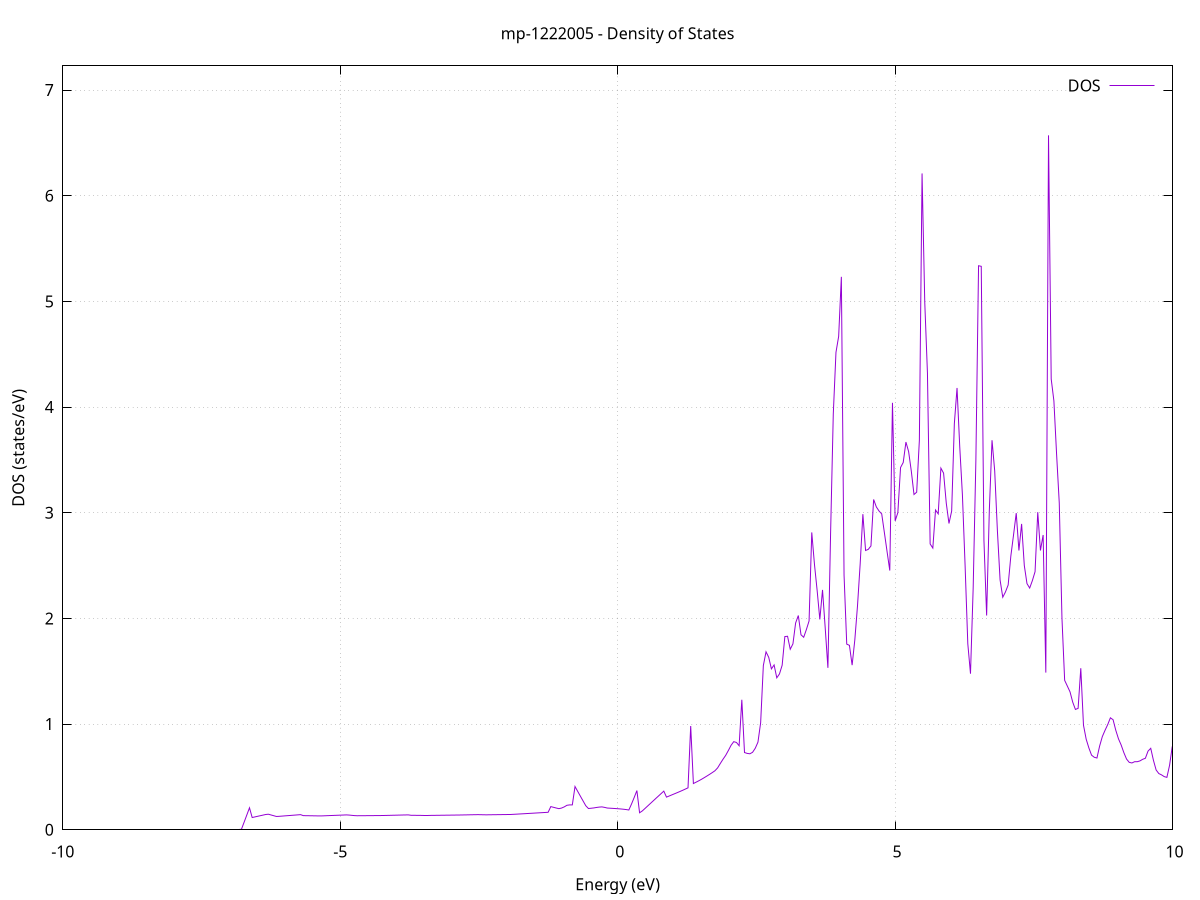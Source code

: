 set title 'mp-1222005 - Density of States'
set xlabel 'Energy (eV)'
set ylabel 'DOS (states/eV)'
set grid
set xrange [-10:10]
set yrange [0:7.229]
set xzeroaxis lt -1
set terminal png size 800,600
set output 'mp-1222005_dos_gnuplot.png'
plot '-' using 1:2 with lines title 'DOS'
-46.297400 0.000000
-46.248900 0.000000
-46.200500 0.000000
-46.152000 0.000000
-46.103500 0.000000
-46.055000 0.000000
-46.006500 0.000000
-45.958000 0.000000
-45.909500 0.000000
-45.861100 0.000000
-45.812600 0.000000
-45.764100 0.000000
-45.715600 0.000000
-45.667100 0.000000
-45.618600 0.000000
-45.570100 0.000000
-45.521600 0.000000
-45.473200 0.000000
-45.424700 0.000000
-45.376200 0.000000
-45.327700 0.000000
-45.279200 0.000000
-45.230700 0.000000
-45.182200 0.000000
-45.133800 0.000000
-45.085300 0.000000
-45.036800 0.000000
-44.988300 0.000000
-44.939800 0.000000
-44.891300 0.000000
-44.842800 0.000000
-44.794300 0.000000
-44.745900 0.000000
-44.697400 0.000000
-44.648900 0.000000
-44.600400 0.000000
-44.551900 0.000000
-44.503400 0.000000
-44.454900 0.000000
-44.406400 0.000000
-44.358000 0.000000
-44.309500 0.000000
-44.261000 0.000000
-44.212500 0.000000
-44.164000 0.000000
-44.115500 0.000000
-44.067000 0.000000
-44.018600 0.000000
-43.970100 0.000000
-43.921600 0.000000
-43.873100 0.000000
-43.824600 0.000000
-43.776100 0.000000
-43.727600 0.000000
-43.679100 0.000000
-43.630700 0.000000
-43.582200 0.000000
-43.533700 0.000000
-43.485200 0.000000
-43.436700 0.000000
-43.388200 0.000000
-43.339700 0.000000
-43.291300 0.000000
-43.242800 0.000000
-43.194300 0.000000
-43.145800 0.000000
-43.097300 0.000000
-43.048800 0.000000
-43.000300 0.000000
-42.951800 0.000000
-42.903400 0.000000
-42.854900 0.000000
-42.806400 0.000000
-42.757900 0.000000
-42.709400 0.000000
-42.660900 0.000000
-42.612400 0.000000
-42.563900 0.000000
-42.515500 0.000000
-42.467000 0.000000
-42.418500 0.000000
-42.370000 0.000000
-42.321500 0.000000
-42.273000 0.000000
-42.224500 0.000000
-42.176100 0.000000
-42.127600 0.000000
-42.079100 0.000000
-42.030600 0.000000
-41.982100 0.000000
-41.933600 0.000000
-41.885100 5.628200
-41.836600 25.501800
-41.788200 5.396400
-41.739700 11.968000
-41.691200 23.384500
-41.642700 16.540600
-41.594200 0.000000
-41.545700 0.000000
-41.497200 0.000000
-41.448800 0.000000
-41.400300 0.000000
-41.351800 0.000000
-41.303300 0.000000
-41.254800 0.000000
-41.206300 0.000000
-41.157800 10.836600
-41.109300 3.859500
-41.060900 7.436400
-41.012400 13.020600
-40.963900 2.582200
-40.915400 0.000000
-40.866900 0.000000
-40.818400 0.000000
-40.769900 0.000000
-40.721400 0.000000
-40.673000 0.000000
-40.624500 0.000000
-40.576000 0.000000
-40.527500 0.000000
-40.479000 0.000000
-40.430500 0.000000
-40.382000 0.000000
-40.333600 0.000000
-40.285100 0.000000
-40.236600 0.000000
-40.188100 0.000000
-40.139600 0.000000
-40.091100 0.000000
-40.042600 0.000000
-39.994100 0.000000
-39.945700 0.000000
-39.897200 0.000000
-39.848700 0.000000
-39.800200 0.000000
-39.751700 0.000000
-39.703200 0.000000
-39.654700 0.000000
-39.606200 0.000000
-39.557800 0.000000
-39.509300 0.000000
-39.460800 0.000000
-39.412300 0.000000
-39.363800 0.000000
-39.315300 0.000000
-39.266800 0.000000
-39.218400 0.000000
-39.169900 0.000000
-39.121400 0.000000
-39.072900 0.000000
-39.024400 0.000000
-38.975900 0.000000
-38.927400 0.000000
-38.878900 0.000000
-38.830500 0.000000
-38.782000 0.000000
-38.733500 0.000000
-38.685000 0.000000
-38.636500 0.000000
-38.588000 0.000000
-38.539500 0.000000
-38.491100 0.000000
-38.442600 0.000000
-38.394100 0.000000
-38.345600 0.000000
-38.297100 0.000000
-38.248600 0.000000
-38.200100 0.000000
-38.151600 0.000000
-38.103200 0.000000
-38.054700 0.000000
-38.006200 0.000000
-37.957700 0.000000
-37.909200 0.000000
-37.860700 0.000000
-37.812200 0.000000
-37.763700 0.000000
-37.715300 0.000000
-37.666800 0.000000
-37.618300 0.000000
-37.569800 0.000000
-37.521300 0.000000
-37.472800 0.000000
-37.424300 0.000000
-37.375900 0.000000
-37.327400 0.000000
-37.278900 0.000000
-37.230400 0.000000
-37.181900 0.000000
-37.133400 0.000000
-37.084900 0.000000
-37.036400 0.000000
-36.988000 0.000000
-36.939500 0.000000
-36.891000 0.000000
-36.842500 0.000000
-36.794000 0.000000
-36.745500 0.000000
-36.697000 0.000000
-36.648600 0.000000
-36.600100 0.000000
-36.551600 0.000000
-36.503100 0.000000
-36.454600 0.000000
-36.406100 0.000000
-36.357600 0.000000
-36.309100 0.000000
-36.260700 0.000000
-36.212200 0.000000
-36.163700 0.000000
-36.115200 0.000000
-36.066700 0.000000
-36.018200 0.000000
-35.969700 0.000000
-35.921200 0.000000
-35.872800 0.000000
-35.824300 0.000000
-35.775800 0.000000
-35.727300 0.000000
-35.678800 0.000000
-35.630300 0.000000
-35.581800 0.000000
-35.533400 0.000000
-35.484900 0.000000
-35.436400 0.000000
-35.387900 0.000000
-35.339400 0.000000
-35.290900 0.000000
-35.242400 0.000000
-35.193900 0.000000
-35.145500 0.000000
-35.097000 0.000000
-35.048500 0.000000
-35.000000 0.000000
-34.951500 0.000000
-34.903000 0.000000
-34.854500 0.000000
-34.806100 0.000000
-34.757600 0.000000
-34.709100 0.000000
-34.660600 0.000000
-34.612100 0.000000
-34.563600 0.000000
-34.515100 0.000000
-34.466600 0.000000
-34.418200 0.000000
-34.369700 0.000000
-34.321200 0.000000
-34.272700 0.000000
-34.224200 0.000000
-34.175700 0.000000
-34.127200 0.000000
-34.078700 0.000000
-34.030300 0.000000
-33.981800 0.000000
-33.933300 0.000000
-33.884800 0.000000
-33.836300 0.000000
-33.787800 0.000000
-33.739300 0.000000
-33.690900 0.000000
-33.642400 0.000000
-33.593900 0.000000
-33.545400 0.000000
-33.496900 0.000000
-33.448400 0.000000
-33.399900 0.000000
-33.351400 0.000000
-33.303000 0.000000
-33.254500 0.000000
-33.206000 0.000000
-33.157500 0.000000
-33.109000 0.000000
-33.060500 0.000000
-33.012000 0.000000
-32.963600 0.000000
-32.915100 0.000000
-32.866600 0.000000
-32.818100 0.000000
-32.769600 0.000000
-32.721100 0.000000
-32.672600 0.000000
-32.624100 0.000000
-32.575700 0.000000
-32.527200 0.000000
-32.478700 0.000000
-32.430200 0.000000
-32.381700 0.000000
-32.333200 0.000000
-32.284700 0.000000
-32.236200 0.000000
-32.187800 0.000000
-32.139300 0.000000
-32.090800 0.000000
-32.042300 0.000000
-31.993800 0.000000
-31.945300 0.000000
-31.896800 0.000000
-31.848400 0.000000
-31.799900 0.000000
-31.751400 0.000000
-31.702900 0.000000
-31.654400 0.000000
-31.605900 0.000000
-31.557400 0.000000
-31.508900 0.000000
-31.460500 0.000000
-31.412000 0.000000
-31.363500 0.000000
-31.315000 0.000000
-31.266500 0.000000
-31.218000 0.000000
-31.169500 0.000000
-31.121100 0.000000
-31.072600 0.000000
-31.024100 0.000000
-30.975600 0.000000
-30.927100 0.000000
-30.878600 0.000000
-30.830100 0.000000
-30.781600 0.000000
-30.733200 0.000000
-30.684700 0.000000
-30.636200 0.000000
-30.587700 0.000000
-30.539200 0.000000
-30.490700 0.000000
-30.442200 0.000000
-30.393700 0.000000
-30.345300 0.000000
-30.296800 0.000000
-30.248300 0.000000
-30.199800 0.000000
-30.151300 0.000000
-30.102800 0.000000
-30.054300 0.000000
-30.005900 0.000000
-29.957400 0.000000
-29.908900 0.000000
-29.860400 0.000000
-29.811900 0.000000
-29.763400 0.000000
-29.714900 0.000000
-29.666400 0.000000
-29.618000 0.000000
-29.569500 0.000000
-29.521000 0.000000
-29.472500 0.000000
-29.424000 0.000000
-29.375500 0.000000
-29.327000 0.000000
-29.278600 0.000000
-29.230100 0.000000
-29.181600 0.000000
-29.133100 0.000000
-29.084600 0.000000
-29.036100 0.000000
-28.987600 0.000000
-28.939100 0.000000
-28.890700 0.000000
-28.842200 0.000000
-28.793700 0.000000
-28.745200 0.000000
-28.696700 0.000000
-28.648200 0.000000
-28.599700 0.000000
-28.551200 0.000000
-28.502800 0.000000
-28.454300 0.000000
-28.405800 0.000000
-28.357300 0.000000
-28.308800 0.000000
-28.260300 0.000000
-28.211800 0.000000
-28.163400 0.000000
-28.114900 0.000000
-28.066400 0.000000
-28.017900 0.000000
-27.969400 0.000000
-27.920900 0.000000
-27.872400 0.000000
-27.823900 0.000000
-27.775500 0.000000
-27.727000 0.000000
-27.678500 0.000000
-27.630000 0.000000
-27.581500 0.000000
-27.533000 0.000000
-27.484500 0.000000
-27.436100 0.000000
-27.387600 0.000000
-27.339100 0.000000
-27.290600 0.000000
-27.242100 0.000000
-27.193600 0.000000
-27.145100 0.000000
-27.096600 0.000000
-27.048200 0.000000
-26.999700 0.000000
-26.951200 0.000000
-26.902700 0.000000
-26.854200 0.000000
-26.805700 0.000000
-26.757200 0.000000
-26.708700 0.000000
-26.660300 0.000000
-26.611800 0.000000
-26.563300 0.000000
-26.514800 0.000000
-26.466300 0.000000
-26.417800 0.000000
-26.369300 0.000000
-26.320900 0.000000
-26.272400 0.000000
-26.223900 0.000000
-26.175400 0.000000
-26.126900 0.000000
-26.078400 0.000000
-26.029900 0.000000
-25.981400 0.000000
-25.933000 0.000000
-25.884500 0.000000
-25.836000 0.000000
-25.787500 0.000000
-25.739000 0.000000
-25.690500 0.000000
-25.642000 0.000000
-25.593600 0.000000
-25.545100 0.000000
-25.496600 0.000000
-25.448100 0.000000
-25.399600 0.000000
-25.351100 0.000000
-25.302600 0.000000
-25.254100 0.000000
-25.205700 0.000000
-25.157200 0.000000
-25.108700 0.000000
-25.060200 0.000000
-25.011700 0.000000
-24.963200 0.000000
-24.914700 0.000000
-24.866200 0.000000
-24.817800 0.000000
-24.769300 0.000000
-24.720800 0.000000
-24.672300 0.000000
-24.623800 0.000000
-24.575300 0.000000
-24.526800 0.000000
-24.478400 0.000000
-24.429900 0.000000
-24.381400 0.000000
-24.332900 0.000000
-24.284400 0.000000
-24.235900 0.000000
-24.187400 0.000000
-24.138900 0.000000
-24.090500 0.000000
-24.042000 0.000000
-23.993500 0.000000
-23.945000 0.000000
-23.896500 0.000000
-23.848000 0.000000
-23.799500 0.000000
-23.751100 0.000000
-23.702600 0.000000
-23.654100 0.000000
-23.605600 0.000000
-23.557100 0.000000
-23.508600 0.000000
-23.460100 0.000000
-23.411600 0.000000
-23.363200 0.000000
-23.314700 0.000000
-23.266200 0.000000
-23.217700 0.000000
-23.169200 0.000000
-23.120700 0.000000
-23.072200 0.000000
-23.023700 0.000000
-22.975300 0.000000
-22.926800 0.000000
-22.878300 0.000000
-22.829800 0.000000
-22.781300 0.000000
-22.732800 0.000000
-22.684300 0.000000
-22.635900 0.000000
-22.587400 0.000000
-22.538900 0.000000
-22.490400 0.000000
-22.441900 0.000000
-22.393400 0.000000
-22.344900 0.000000
-22.296400 0.000000
-22.248000 0.000000
-22.199500 0.000000
-22.151000 0.000000
-22.102500 0.000000
-22.054000 0.000000
-22.005500 0.000000
-21.957000 0.000000
-21.908600 0.000000
-21.860100 0.000000
-21.811600 0.000000
-21.763100 0.000000
-21.714600 0.000000
-21.666100 0.000000
-21.617600 0.000000
-21.569100 0.000000
-21.520700 0.000000
-21.472200 0.000000
-21.423700 0.000000
-21.375200 0.000000
-21.326700 0.000000
-21.278200 0.000000
-21.229700 0.000000
-21.181200 0.000000
-21.132800 0.000000
-21.084300 0.000000
-21.035800 0.000000
-20.987300 0.000000
-20.938800 0.000000
-20.890300 0.000000
-20.841800 0.000000
-20.793400 0.000000
-20.744900 0.000000
-20.696400 0.000000
-20.647900 0.000000
-20.599400 0.000000
-20.550900 0.000000
-20.502400 0.000000
-20.453900 0.000000
-20.405500 0.000000
-20.357000 0.000000
-20.308500 0.000000
-20.260000 0.000000
-20.211500 0.000000
-20.163000 0.000000
-20.114500 0.000000
-20.066100 0.000000
-20.017600 0.000000
-19.969100 0.000000
-19.920600 0.000000
-19.872100 0.000000
-19.823600 0.000000
-19.775100 0.000000
-19.726600 0.000000
-19.678200 0.000000
-19.629700 0.000000
-19.581200 0.000000
-19.532700 0.000000
-19.484200 0.000000
-19.435700 0.000000
-19.387200 0.000000
-19.338700 0.000000
-19.290300 0.000000
-19.241800 0.000000
-19.193300 0.000000
-19.144800 0.000000
-19.096300 0.000000
-19.047800 0.000000
-18.999300 0.000000
-18.950900 0.000000
-18.902400 0.000000
-18.853900 0.000000
-18.805400 0.000000
-18.756900 0.000000
-18.708400 0.000000
-18.659900 0.000000
-18.611400 0.000000
-18.563000 0.000000
-18.514500 0.000000
-18.466000 0.000000
-18.417500 0.000000
-18.369000 0.000000
-18.320500 0.000000
-18.272000 0.000000
-18.223600 0.000000
-18.175100 0.000000
-18.126600 0.000000
-18.078100 0.000000
-18.029600 0.000000
-17.981100 0.000000
-17.932600 0.000000
-17.884100 0.000000
-17.835700 0.000000
-17.787200 0.000000
-17.738700 0.000000
-17.690200 0.000000
-17.641700 0.000000
-17.593200 0.000000
-17.544700 0.000000
-17.496200 0.000000
-17.447800 0.000000
-17.399300 6.660800
-17.350800 14.474500
-17.302300 3.719100
-17.253800 3.191500
-17.205300 9.553200
-17.156800 12.055700
-17.108400 28.178400
-17.059900 0.000000
-17.011400 0.000000
-16.962900 0.000000
-16.914400 0.000000
-16.865900 0.000000
-16.817400 0.000000
-16.768900 0.000000
-16.720500 0.000000
-16.672000 0.000000
-16.623500 0.000000
-16.575000 0.000000
-16.526500 0.000000
-16.478000 0.000000
-16.429500 0.000000
-16.381100 0.000000
-16.332600 0.000000
-16.284100 0.000000
-16.235600 0.000000
-16.187100 0.000000
-16.138600 0.000000
-16.090100 0.000000
-16.041600 0.000000
-15.993200 0.000000
-15.944700 0.000000
-15.896200 0.000000
-15.847700 0.000000
-15.799200 0.000000
-15.750700 0.000000
-15.702200 0.000000
-15.653700 0.000000
-15.605300 0.000000
-15.556800 0.000000
-15.508300 0.000000
-15.459800 0.000000
-15.411300 0.000000
-15.362800 0.000000
-15.314300 0.000000
-15.265900 0.000000
-15.217400 0.000000
-15.168900 0.000000
-15.120400 0.000000
-15.071900 0.000000
-15.023400 0.000000
-14.974900 0.000000
-14.926400 0.000000
-14.878000 0.000000
-14.829500 0.000000
-14.781000 0.000000
-14.732500 0.000000
-14.684000 0.000000
-14.635500 0.000000
-14.587000 0.000000
-14.538600 0.000000
-14.490100 0.000000
-14.441600 0.000000
-14.393100 0.000000
-14.344600 0.000000
-14.296100 0.000000
-14.247600 0.000000
-14.199100 0.000000
-14.150700 0.000000
-14.102200 0.000000
-14.053700 0.000000
-14.005200 0.000000
-13.956700 0.000000
-13.908200 0.000000
-13.859700 0.000000
-13.811200 0.000000
-13.762800 0.000000
-13.714300 0.000000
-13.665800 0.000000
-13.617300 0.000000
-13.568800 0.000000
-13.520300 0.000000
-13.471800 0.000000
-13.423400 0.000000
-13.374900 0.000000
-13.326400 0.000000
-13.277900 0.000000
-13.229400 0.000000
-13.180900 0.000000
-13.132400 0.000000
-13.083900 0.000000
-13.035500 0.000000
-12.987000 0.000000
-12.938500 0.000000
-12.890000 0.000000
-12.841500 0.000000
-12.793000 0.000000
-12.744500 0.000000
-12.696100 0.000000
-12.647600 0.000000
-12.599100 0.000000
-12.550600 0.000000
-12.502100 0.000000
-12.453600 0.000000
-12.405100 0.000000
-12.356600 0.000000
-12.308200 0.000000
-12.259700 0.000000
-12.211200 0.000000
-12.162700 0.000000
-12.114200 0.000000
-12.065700 0.000000
-12.017200 0.000000
-11.968700 0.000000
-11.920300 0.000000
-11.871800 0.000000
-11.823300 0.000000
-11.774800 0.000000
-11.726300 0.000000
-11.677800 0.000000
-11.629300 0.000000
-11.580900 0.000000
-11.532400 0.000000
-11.483900 0.000000
-11.435400 0.000000
-11.386900 0.000000
-11.338400 0.000000
-11.289900 0.000000
-11.241400 0.000000
-11.193000 0.000000
-11.144500 0.000000
-11.096000 0.000000
-11.047500 0.000000
-10.999000 0.000000
-10.950500 0.000000
-10.902000 0.000000
-10.853500 0.000000
-10.805100 0.000000
-10.756600 0.000000
-10.708100 0.000000
-10.659600 0.000000
-10.611100 0.000000
-10.562600 0.000000
-10.514100 0.000000
-10.465700 0.000000
-10.417200 0.000000
-10.368700 0.000000
-10.320200 0.000000
-10.271700 0.000000
-10.223200 0.000000
-10.174700 0.000000
-10.126200 0.000000
-10.077800 0.000000
-10.029300 0.000000
-9.980800 0.000000
-9.932300 0.000000
-9.883800 0.000000
-9.835300 0.000000
-9.786800 0.000000
-9.738400 0.000000
-9.689900 0.000000
-9.641400 0.000000
-9.592900 0.000000
-9.544400 0.000000
-9.495900 0.000000
-9.447400 0.000000
-9.398900 0.000000
-9.350500 0.000000
-9.302000 0.000000
-9.253500 0.000000
-9.205000 0.000000
-9.156500 0.000000
-9.108000 0.000000
-9.059500 0.000000
-9.011000 0.000000
-8.962600 0.000000
-8.914100 0.000000
-8.865600 0.000000
-8.817100 0.000000
-8.768600 0.000000
-8.720100 0.000000
-8.671600 0.000000
-8.623200 0.000000
-8.574700 0.000000
-8.526200 0.000000
-8.477700 0.000000
-8.429200 0.000000
-8.380700 0.000000
-8.332200 0.000000
-8.283700 0.000000
-8.235300 0.000000
-8.186800 0.000000
-8.138300 0.000000
-8.089800 0.000000
-8.041300 0.000000
-7.992800 0.000000
-7.944300 0.000000
-7.895900 0.000000
-7.847400 0.000000
-7.798900 0.000000
-7.750400 0.000000
-7.701900 0.000000
-7.653400 0.000000
-7.604900 0.000000
-7.556400 0.000000
-7.508000 0.000000
-7.459500 0.000000
-7.411000 0.000000
-7.362500 0.000000
-7.314000 0.000000
-7.265500 0.000000
-7.217000 0.000000
-7.168500 0.000000
-7.120100 0.000000
-7.071600 0.000000
-7.023100 0.000000
-6.974600 0.000000
-6.926100 0.000000
-6.877600 0.000000
-6.829100 0.000000
-6.780700 0.004400
-6.732200 0.071500
-6.683700 0.139700
-6.635200 0.207900
-6.586700 0.116000
-6.538200 0.121700
-6.489700 0.127400
-6.441200 0.133000
-6.392800 0.138700
-6.344300 0.144400
-6.295800 0.147300
-6.247300 0.140200
-6.198800 0.133100
-6.150300 0.126000
-6.101800 0.127300
-6.053400 0.129300
-6.004900 0.131300
-5.956400 0.133300
-5.907900 0.135200
-5.859400 0.137200
-5.810900 0.139200
-5.762400 0.141200
-5.713900 0.143200
-5.665500 0.133800
-5.617000 0.133400
-5.568500 0.133000
-5.520000 0.132500
-5.471500 0.132100
-5.423000 0.131600
-5.374500 0.131200
-5.326000 0.131500
-5.277600 0.132500
-5.229100 0.133600
-5.180600 0.134600
-5.132100 0.135600
-5.083600 0.136600
-5.035100 0.137600
-4.986600 0.138600
-4.938200 0.139700
-4.889700 0.140700
-4.841200 0.139300
-4.792700 0.136700
-4.744200 0.134200
-4.695700 0.132800
-4.647200 0.133000
-4.598700 0.133200
-4.550300 0.133400
-4.501800 0.133700
-4.453300 0.133900
-4.404800 0.134100
-4.356300 0.134300
-4.307800 0.134600
-4.259300 0.134800
-4.210900 0.135300
-4.162400 0.135900
-4.113900 0.136500
-4.065400 0.137200
-4.016900 0.137800
-3.968400 0.138500
-3.919900 0.139100
-3.871400 0.139800
-3.823000 0.140400
-3.774500 0.141000
-3.726000 0.137300
-3.677500 0.137000
-3.629000 0.136600
-3.580500 0.136300
-3.532000 0.136000
-3.483500 0.135600
-3.435100 0.135600
-3.386600 0.135900
-3.338100 0.136300
-3.289600 0.136600
-3.241100 0.137000
-3.192600 0.137300
-3.144100 0.137600
-3.095700 0.138000
-3.047200 0.138300
-2.998700 0.138700
-2.950200 0.139000
-2.901700 0.139400
-2.853200 0.139700
-2.804700 0.140200
-2.756200 0.140700
-2.707800 0.141200
-2.659300 0.141800
-2.610800 0.142300
-2.562300 0.142800
-2.513800 0.143200
-2.465300 0.142600
-2.416800 0.142000
-2.368400 0.141500
-2.319900 0.141900
-2.271400 0.142300
-2.222900 0.142600
-2.174400 0.143000
-2.125900 0.143300
-2.077400 0.143700
-2.028900 0.144000
-1.980500 0.144400
-1.932000 0.144700
-1.883500 0.146000
-1.835000 0.147500
-1.786500 0.148900
-1.738000 0.150400
-1.689500 0.151900
-1.641000 0.153400
-1.592600 0.154900
-1.544100 0.156400
-1.495600 0.157900
-1.447100 0.159400
-1.398600 0.160900
-1.350100 0.162400
-1.301600 0.163900
-1.253200 0.165400
-1.204700 0.219400
-1.156200 0.212700
-1.107700 0.206000
-1.059200 0.199800
-1.010700 0.205600
-0.962200 0.216700
-0.913700 0.231800
-0.865300 0.235300
-0.816800 0.235500
-0.768300 0.409300
-0.719800 0.363400
-0.671300 0.317700
-0.622800 0.272600
-0.574300 0.227500
-0.525900 0.201000
-0.477400 0.203900
-0.428900 0.206800
-0.380400 0.211200
-0.331900 0.214700
-0.283400 0.216600
-0.234900 0.211900
-0.186400 0.205700
-0.138000 0.204200
-0.089500 0.202600
-0.041000 0.200900
0.007500 0.199100
0.056000 0.197000
0.104500 0.194400
0.153000 0.191400
0.201500 0.187100
0.249900 0.243700
0.298400 0.305800
0.346900 0.371000
0.395400 0.160900
0.443900 0.178100
0.492400 0.201400
0.540900 0.225000
0.589300 0.248500
0.637800 0.272000
0.686300 0.295700
0.734800 0.318900
0.783300 0.342400
0.831800 0.365700
0.880300 0.309200
0.928800 0.319600
0.977200 0.330200
1.025700 0.340800
1.074200 0.351400
1.122700 0.362200
1.171200 0.373400
1.219700 0.385100
1.268200 0.396900
1.316600 0.982100
1.365100 0.437700
1.413600 0.450400
1.462100 0.463500
1.510600 0.477500
1.559100 0.492600
1.607600 0.508200
1.656100 0.524200
1.704500 0.540800
1.753000 0.558300
1.801500 0.585500
1.850000 0.627100
1.898500 0.667100
1.947000 0.704000
1.995500 0.750300
2.044000 0.799300
2.092400 0.833800
2.140900 0.826400
2.189400 0.795400
2.237900 1.230100
2.286400 0.731100
2.334900 0.722800
2.383400 0.719100
2.431800 0.733200
2.480300 0.771600
2.528800 0.829400
2.577300 1.013300
2.625800 1.553700
2.674300 1.684100
2.722800 1.631900
2.771300 1.522600
2.819700 1.559900
2.868200 1.437900
2.916700 1.474900
2.965200 1.557600
3.013700 1.828700
3.062200 1.831100
3.110700 1.708400
3.159100 1.759000
3.207600 1.956700
3.256100 2.027500
3.304600 1.845200
3.353100 1.821800
3.401600 1.894900
3.450100 1.976100
3.498600 2.813900
3.547000 2.512900
3.595500 2.264200
3.644000 1.990600
3.692500 2.269900
3.741000 1.909200
3.789500 1.532200
3.838000 2.808800
3.886500 3.935200
3.934900 4.518000
3.983400 4.669700
4.031900 5.232600
4.080400 2.411700
4.128900 1.756900
4.177400 1.745300
4.225900 1.558100
4.274300 1.795600
4.322800 2.118500
4.371300 2.517800
4.419800 2.986900
4.468300 2.643000
4.516800 2.653500
4.565300 2.685900
4.613800 3.125800
4.662200 3.055500
4.710700 3.016700
4.759200 2.989200
4.807700 2.810800
4.856200 2.630800
4.904700 2.453200
4.953200 4.040300
5.001600 2.923300
5.050100 3.001200
5.098600 3.427700
5.147100 3.476100
5.195600 3.669200
5.244100 3.579200
5.292600 3.394000
5.341100 3.172800
5.389500 3.194800
5.438000 3.687100
5.486500 6.211100
5.535000 4.993600
5.583500 4.321600
5.632000 2.705000
5.680500 2.665800
5.729000 3.025900
5.777400 2.989700
5.825900 3.422400
5.874400 3.374800
5.922900 3.090700
5.971400 2.898500
6.019900 3.016800
6.068400 3.843900
6.116800 4.180800
6.165300 3.627700
6.213800 3.168500
6.262300 2.497600
6.310800 1.760300
6.359300 1.477100
6.407800 2.289400
6.456300 3.494400
6.504700 5.337500
6.553200 5.332100
6.601700 2.737500
6.650200 2.027400
6.698700 3.020400
6.747200 3.686400
6.795700 3.395800
6.844100 2.830800
6.892600 2.363900
6.941100 2.200600
6.989600 2.250700
7.038100 2.316300
7.086600 2.591200
7.135100 2.789900
7.183600 2.996500
7.232000 2.642900
7.280500 2.894500
7.329000 2.501000
7.377500 2.329400
7.426000 2.287600
7.474500 2.357700
7.523000 2.442400
7.571500 3.005700
7.619900 2.643000
7.668400 2.789400
7.716900 1.487200
7.765400 6.571500
7.813900 4.266300
7.862400 4.059000
7.910900 3.555900
7.959300 3.091700
8.007800 2.004000
8.056300 1.414300
8.104800 1.359900
8.153300 1.304900
8.201800 1.207900
8.250300 1.138800
8.298800 1.148900
8.347200 1.528800
8.395700 0.989800
8.444200 0.857400
8.492700 0.774900
8.541200 0.706000
8.589700 0.686300
8.638200 0.679000
8.686600 0.792200
8.735100 0.881400
8.783600 0.940700
8.832100 0.995000
8.880600 1.059500
8.929100 1.041700
8.977600 0.942100
9.026100 0.861100
9.074500 0.802500
9.123000 0.730400
9.171500 0.669600
9.220000 0.638200
9.268500 0.632300
9.317000 0.644100
9.365500 0.644200
9.414000 0.651900
9.462400 0.666900
9.510900 0.676500
9.559400 0.744900
9.607900 0.770900
9.656400 0.657600
9.704900 0.565900
9.753400 0.532000
9.801800 0.519700
9.850300 0.503200
9.898800 0.495900
9.947300 0.610400
9.995800 0.788900
10.044300 0.688800
10.092800 0.514000
10.141300 0.509100
10.189700 0.517400
10.238200 0.536400
10.286700 0.593800
10.335200 0.589400
10.383700 0.580600
10.432200 0.547000
10.480700 0.537000
10.529100 0.541300
10.577600 0.536600
10.626100 0.514600
10.674600 0.489000
10.723100 0.472700
10.771600 0.452000
10.820100 0.484000
10.868600 0.432400
10.917000 0.423800
10.965500 0.424600
11.014000 0.426300
11.062500 0.438100
11.111000 0.456800
11.159500 0.489500
11.208000 0.515300
11.256500 0.526800
11.304900 0.557300
11.353400 0.585200
11.401900 0.594800
11.450400 0.599500
11.498900 0.604500
11.547400 0.608900
11.595900 0.613300
11.644300 0.620200
11.692800 0.625000
11.741300 0.621100
11.789800 0.608300
11.838300 0.599200
11.886800 0.584400
11.935300 0.582100
11.983800 0.584500
12.032200 0.653000
12.080700 0.615800
12.129200 0.627300
12.177700 0.664500
12.226200 0.692700
12.274700 0.589700
12.323200 0.598900
12.371600 0.548300
12.420100 0.526900
12.468600 0.508700
12.517100 0.491100
12.565600 0.459800
12.614100 0.438800
12.662600 0.420200
12.711100 0.402000
12.759500 0.543800
12.808000 0.438200
12.856500 0.431400
12.905000 0.430100
12.953500 0.459100
13.002000 0.585600
13.050500 1.044100
13.099000 1.221400
13.147400 1.089600
13.195900 1.171500
13.244400 1.246600
13.292900 1.157400
13.341400 1.048300
13.389900 0.982400
13.438400 0.931000
13.486800 0.829100
13.535300 0.772400
13.583800 0.747400
13.632300 0.742200
13.680800 0.789300
13.729300 0.810000
13.777800 0.761300
13.826300 0.749300
13.874700 0.742500
13.923200 0.738200
13.971700 0.706300
14.020200 0.707100
14.068700 0.706800
14.117200 0.685100
14.165700 0.669500
14.214100 0.663000
14.262600 0.661600
14.311100 0.701100
14.359600 0.606900
14.408100 0.575900
14.456600 0.531300
14.505100 0.514600
14.553600 0.499400
14.602000 0.480800
14.650500 0.469800
14.699000 0.463000
14.747500 0.456400
14.796000 0.463800
14.844500 0.503800
14.893000 0.530700
14.941500 0.544400
14.989900 0.544000
15.038400 0.541900
15.086900 0.544900
15.135400 0.555800
15.183900 0.592300
15.232400 0.621500
15.280900 0.650400
15.329300 0.682800
15.377800 0.699100
15.426300 0.700900
15.474800 0.696300
15.523300 0.668600
15.571800 0.636100
15.620300 0.618900
15.668800 0.606800
15.717200 0.564300
15.765700 0.563400
15.814200 0.584700
15.862700 0.613300
15.911200 0.613400
15.959700 0.593900
16.008200 0.591400
16.056600 0.597500
16.105100 0.606600
16.153600 0.623300
16.202100 0.652200
16.250600 0.645800
16.299100 0.620800
16.347600 0.590400
16.396100 0.599700
16.444500 0.610800
16.493000 0.666100
16.541500 0.646100
16.590000 0.750400
16.638500 0.754300
16.687000 0.752400
16.735500 0.701900
16.784000 0.670500
16.832400 0.677100
16.880900 0.699000
16.929400 0.662600
16.977900 0.630000
17.026400 0.612400
17.074900 0.597000
17.123400 0.577700
17.171800 0.562400
17.220300 0.552500
17.268800 0.546600
17.317300 0.546200
17.365800 0.549700
17.414300 0.566000
17.462800 0.634400
17.511300 0.667300
17.559700 0.706200
17.608200 0.750800
17.656700 0.788600
17.705200 0.771700
17.753700 0.782300
17.802200 0.791000
17.850700 0.790900
17.899200 0.790400
17.947600 0.796200
17.996100 0.815600
18.044600 0.825600
18.093100 0.830200
18.141600 0.826200
18.190100 0.819000
18.238600 0.812100
18.287000 0.805500
18.335500 0.801200
18.384000 0.798100
18.432500 0.800300
18.481000 0.804100
18.529500 0.810300
18.578000 0.815500
18.626500 0.821200
18.674900 0.831800
18.723400 0.846100
18.771900 0.866500
18.820400 0.887900
18.868900 0.921200
18.917400 0.963000
18.965900 1.000900
19.014300 1.014700
19.062800 1.021000
19.111300 1.030600
19.159800 1.032300
19.208300 1.015300
19.256800 0.965600
19.305300 0.890700
19.353800 0.862100
19.402200 0.842400
19.450700 0.842000
19.499200 0.868600
19.547700 0.868400
19.596200 0.864400
19.644700 0.866700
19.693200 0.869100
19.741700 0.867100
19.790100 0.863000
19.838600 0.883300
19.887100 0.894400
19.935600 0.900200
19.984100 0.905200
20.032600 0.894300
20.081100 0.898600
20.129500 0.915100
20.178000 0.924600
20.226500 0.925300
20.275000 0.938400
20.323500 0.958100
20.372000 0.948800
20.420500 0.935200
20.469000 0.919000
20.517400 0.901600
20.565900 0.892300
20.614400 0.887800
20.662900 0.915000
20.711400 0.927700
20.759900 0.928400
20.808400 0.930900
20.856800 0.903600
20.905300 0.882200
20.953800 0.870600
21.002300 0.872500
21.050800 0.885500
21.099300 0.896200
21.147800 0.914500
21.196300 0.930000
21.244700 0.953600
21.293200 0.975900
21.341700 1.048400
21.390200 1.083800
21.438700 0.906000
21.487200 0.935100
21.535700 0.930900
21.584200 0.913500
21.632600 0.903600
21.681100 0.894600
21.729600 0.890400
21.778100 0.897800
21.826600 0.882200
21.875100 0.871400
21.923600 0.880500
21.972000 0.885200
22.020500 0.900400
22.069000 0.957600
22.117500 1.071500
22.166000 1.034200
22.214500 1.001200
22.263000 0.961900
22.311500 0.938700
22.359900 0.909900
22.408400 0.900800
22.456900 0.906100
22.505400 0.913700
22.553900 0.928500
22.602400 0.939400
22.650900 0.945400
22.699300 0.958400
22.747800 0.978500
22.796300 1.002800
22.844800 0.966200
22.893300 0.924800
22.941800 0.910700
22.990300 0.912500
23.038800 0.895200
23.087200 0.880400
23.135700 0.869000
23.184200 0.864200
23.232700 0.855700
23.281200 0.844500
23.329700 0.830800
23.378200 0.815400
23.426700 0.806900
23.475100 0.799300
23.523600 0.795000
23.572100 0.796100
23.620600 0.809200
23.669100 0.828200
23.717600 0.855100
23.766100 0.897000
23.814500 0.935200
23.863000 0.983200
23.911500 1.035900
23.960000 1.037600
24.008500 1.040500
24.057000 1.058000
24.105500 0.961700
24.154000 0.948500
24.202400 0.898300
24.250900 0.850500
24.299400 0.817400
24.347900 0.802000
24.396400 0.792900
24.444900 0.789800
24.493400 0.795000
24.541800 0.797500
24.590300 0.803200
24.638800 0.804500
24.687300 0.800400
24.735800 0.751400
24.784300 0.682000
24.832800 0.660100
24.881300 0.638700
24.929700 0.629500
24.978200 0.629400
25.026700 0.626600
25.075200 0.630900
25.123700 0.648900
25.172200 0.668400
25.220700 0.689600
25.269200 0.718300
25.317600 0.767700
25.366100 0.805400
25.414600 0.838500
25.463100 0.918700
25.511600 0.941600
25.560100 0.977600
25.608600 1.012000
25.657000 1.025300
25.705500 0.997100
25.754000 0.965300
25.802500 0.962900
25.851000 0.992100
25.899500 0.968400
25.948000 0.953200
25.996500 0.952600
26.044900 0.968100
26.093400 1.003500
26.141900 1.039400
26.190400 1.027000
26.238900 1.013700
26.287400 0.999900
26.335900 0.995900
26.384300 1.018200
26.432800 1.044900
26.481300 1.064400
26.529800 1.110500
26.578300 1.181700
26.626800 1.246000
26.675300 1.143900
26.723800 1.097400
26.772200 1.061300
26.820700 0.991800
26.869200 0.955700
26.917700 0.957800
26.966200 0.949200
27.014700 0.911500
27.063200 0.942800
27.111700 0.987300
27.160100 1.019500
27.208600 1.064600
27.257100 1.080300
27.305600 1.101000
27.354100 1.126400
27.402600 1.126400
27.451100 1.122600
27.499500 1.123800
27.548000 1.119400
27.596500 1.126900
27.645000 1.166300
27.693500 1.227000
27.742000 1.237500
27.790500 1.146900
27.839000 0.994100
27.887400 0.929200
27.935900 0.882200
27.984400 0.847200
28.032900 0.859700
28.081400 0.879000
28.129900 0.927300
28.178400 1.016800
28.226800 1.060700
28.275300 1.083100
28.323800 1.078200
28.372300 1.065000
28.420800 1.036300
28.469300 0.984100
28.517800 0.955300
28.566300 0.945100
28.614700 1.022500
28.663200 1.076400
28.711700 1.164300
28.760200 1.209400
28.808700 1.196300
28.857200 1.166400
28.905700 1.179500
28.954200 1.209700
29.002600 1.131700
29.051100 1.086300
29.099600 1.074200
29.148100 1.083700
29.196600 1.110000
29.245100 1.127100
29.293600 1.121600
29.342000 1.099600
29.390500 1.109700
29.439000 1.110100
29.487500 1.091100
29.536000 1.096300
29.584500 1.083000
29.633000 1.066900
29.681500 1.109300
29.729900 1.107400
29.778400 1.043200
29.826900 0.994500
29.875400 0.963900
29.923900 0.939200
29.972400 0.909700
30.020900 0.879300
30.069300 0.871000
30.117800 0.797000
30.166300 0.758500
30.214800 0.757000
30.263300 0.777300
30.311800 0.778900
30.360300 0.767700
30.408800 0.763400
30.457200 0.755000
30.505700 0.732000
30.554200 0.749300
30.602700 0.713300
30.651200 0.654700
30.699700 0.692700
30.748200 0.738000
30.796700 0.765300
30.845100 0.794200
30.893600 0.838000
30.942100 0.895600
30.990600 0.918300
31.039100 0.893700
31.087600 0.922500
31.136100 1.060500
31.184500 1.125200
31.233000 1.126400
31.281500 1.126700
31.330000 1.113800
31.378500 1.059400
31.427000 0.952500
31.475500 0.892100
31.524000 0.869500
31.572400 0.930700
31.620900 0.944000
31.669400 1.002200
31.717900 1.011100
31.766400 1.016400
31.814900 1.028000
31.863400 1.062100
31.911800 1.119400
31.960300 1.145500
32.008800 1.164400
32.057300 1.161800
32.105800 1.112500
32.154300 1.106100
32.202800 1.160900
32.251300 1.120100
32.299700 1.071500
32.348200 1.047300
32.396700 1.064900
32.445200 1.049800
32.493700 1.039000
32.542200 1.024300
32.590700 0.987900
32.639200 0.990900
32.687600 1.026200
32.736100 1.083900
32.784600 1.156800
32.833100 1.170600
32.881600 1.134300
32.930100 1.144300
32.978600 1.183200
33.027000 1.139800
33.075500 1.135400
33.124000 1.096000
33.172500 1.041400
33.221000 1.014200
33.269500 1.013000
33.318000 1.026600
33.366500 1.029600
33.414900 1.043200
33.463400 1.086900
33.511900 1.077100
33.560400 1.082500
33.608900 1.075600
33.657400 1.074100
33.705900 1.073300
33.754300 1.074200
33.802800 1.106300
33.851300 1.139200
33.899800 1.130200
33.948300 1.128600
33.996800 1.138600
34.045300 1.127200
34.093800 1.076200
34.142200 1.059700
34.190700 0.977300
34.239200 0.954700
34.287700 0.940600
34.336200 0.941700
34.384700 0.955800
34.433200 0.970500
34.481700 1.001900
34.530100 1.006400
34.578600 1.026600
34.627100 1.074300
34.675600 1.138900
34.724100 1.208300
34.772600 1.208000
34.821100 1.231600
34.869500 1.266700
34.918000 1.242700
34.966500 1.247100
35.015000 1.211300
35.063500 1.182800
35.112000 1.136200
35.160500 1.101400
35.209000 1.090400
35.257400 1.086600
35.305900 1.053700
35.354400 1.006000
35.402900 0.973000
35.451400 0.962400
35.499900 0.973900
35.548400 0.990700
35.596800 0.998600
35.645300 1.008100
35.693800 1.014200
35.742300 1.024700
35.790800 1.038800
35.839300 1.060500
35.887800 1.078200
35.936300 1.082600
35.984700 1.067500
36.033200 1.053800
36.081700 1.055700
36.130200 1.100300
36.178700 1.102300
36.227200 1.093800
36.275700 1.118600
36.324200 1.246700
36.372600 1.289400
36.421100 1.173700
36.469600 1.172800
36.518100 1.214100
36.566600 1.245200
36.615100 1.265500
36.663600 1.291400
36.712000 1.276700
36.760500 1.303700
36.809000 1.322400
36.857500 1.283900
36.906000 1.210300
36.954500 1.139700
37.003000 1.088800
37.051500 1.077200
37.099900 1.096900
37.148400 1.057900
37.196900 1.012000
37.245400 0.975000
37.293900 0.946100
37.342400 0.929700
37.390900 0.919600
37.439300 0.917100
37.487800 0.922800
37.536300 0.930900
37.584800 0.966200
37.633300 0.992600
37.681800 1.003600
37.730300 1.024100
37.778800 1.065600
37.827200 1.106500
37.875700 1.135500
37.924200 1.142000
37.972700 1.152900
38.021200 1.201800
38.069700 1.224000
38.118200 1.185400
38.166700 1.176800
38.215100 1.167300
38.263600 1.162500
38.312100 1.181000
38.360600 1.227900
38.409100 1.323800
38.457600 1.240900
38.506100 1.197300
38.554500 1.183000
38.603000 1.170800
38.651500 1.195200
38.700000 1.261300
38.748500 1.309700
38.797000 1.396400
38.845500 1.425800
38.894000 1.411000
38.942400 1.399800
38.990900 1.506900
39.039400 1.372300
39.087900 1.357400
39.136400 1.340100
39.184900 1.304200
39.233400 1.263800
39.281800 1.206200
39.330300 1.160000
39.378800 1.144900
39.427300 1.176300
39.475800 1.110800
39.524300 1.072700
39.572800 1.038700
39.621300 1.019500
39.669700 1.007900
39.718200 1.001900
39.766700 0.998000
39.815200 0.993800
39.863700 0.984800
39.912200 0.982100
39.960700 0.977400
40.009200 0.952400
40.057600 0.957100
40.106100 0.955300
40.154600 0.932700
40.203100 0.915000
40.251600 0.877500
40.300100 0.863700
40.348600 0.858600
40.397000 0.856900
40.445500 0.853900
40.494000 0.854700
40.542500 0.861300
40.591000 0.871300
40.639500 0.892400
40.688000 0.897400
40.736500 0.900600
40.784900 0.918800
40.833400 0.953300
40.881900 0.986500
40.930400 1.019100
40.978900 1.055200
41.027400 1.088400
41.075900 1.178800
41.124300 1.224200
41.172800 1.197500
41.221300 1.107900
41.269800 1.068800
41.318300 1.027000
41.366800 0.992900
41.415300 0.987000
41.463800 0.926900
41.512200 0.904900
41.560700 0.913400
41.609200 0.904500
41.657700 0.899700
41.706200 0.901100
41.754700 0.908800
41.803200 0.918600
41.851700 0.893500
41.900100 0.876200
41.948600 0.825100
41.997100 0.794400
42.045600 0.814600
42.094100 0.791100
42.142600 0.753300
42.191100 0.728400
42.239500 0.715900
42.288000 0.715000
42.336500 0.738600
42.385000 0.749000
42.433500 0.768900
42.482000 0.805900
42.530500 0.831100
42.579000 0.807100
42.627400 0.790800
42.675900 0.787600
42.724400 0.774000
42.772900 0.760200
42.821400 0.750800
42.869900 0.740400
42.918400 0.721800
42.966800 0.701900
43.015300 0.682800
43.063800 0.666000
43.112300 0.656600
43.160800 0.672000
43.209300 0.658800
43.257800 0.646200
43.306300 0.646800
43.354700 0.698500
43.403200 0.719100
43.451700 0.693300
43.500200 0.677300
43.548700 0.661200
43.597200 0.660000
43.645700 0.653800
43.694200 0.637700
43.742600 0.622000
43.791100 0.603600
43.839600 0.605900
43.888100 0.569000
43.936600 0.547100
43.985100 0.531600
44.033600 0.521900
44.082000 0.512900
44.130500 0.507200
44.179000 0.503800
44.227500 0.502300
44.276000 0.497800
44.324500 0.479000
44.373000 0.439600
44.421500 0.425800
44.469900 0.425200
44.518400 0.430600
44.566900 0.430300
44.615400 0.418200
44.663900 0.402800
44.712400 0.388600
44.760900 0.370200
44.809300 0.346700
44.857800 0.335600
44.906300 0.267900
44.954800 0.227800
45.003300 0.188400
45.051800 0.170500
45.100300 0.165600
45.148800 0.149100
45.197200 0.132400
45.245700 0.113300
45.294200 0.095900
45.342700 0.080000
45.391200 0.069600
45.439700 0.059700
45.488200 0.050400
45.536700 0.041900
45.585100 0.034300
45.633600 0.028100
45.682100 0.022500
45.730600 0.017300
45.779100 0.012400
45.827600 0.007900
45.876100 0.004100
45.924500 0.001700
45.973000 0.000700
46.021500 0.000100
46.070000 0.000000
46.118500 0.000000
46.167000 0.000000
46.215500 0.000000
46.264000 0.000000
46.312400 0.000000
46.360900 0.000000
46.409400 0.000000
46.457900 0.000000
46.506400 0.000000
46.554900 0.000000
46.603400 0.000000
46.651900 0.000000
46.700300 0.000000
46.748800 0.000000
46.797300 0.000000
46.845800 0.000000
46.894300 0.000000
46.942800 0.000000
46.991300 0.000000
47.039700 0.000000
47.088200 0.000000
47.136700 0.000000
47.185200 0.000000
47.233700 0.000000
47.282200 0.000000
47.330700 0.000000
47.379200 0.000000
47.427600 0.000000
47.476100 0.000000
47.524600 0.000000
47.573100 0.000000
47.621600 0.000000
47.670100 0.000000
47.718600 0.000000
47.767000 0.000000
47.815500 0.000000
47.864000 0.000000
47.912500 0.000000
47.961000 0.000000
48.009500 0.000000
48.058000 0.000000
48.106500 0.000000
48.154900 0.000000
48.203400 0.000000
48.251900 0.000000
48.300400 0.000000
48.348900 0.000000
48.397400 0.000000
48.445900 0.000000
48.494400 0.000000
48.542800 0.000000
48.591300 0.000000
48.639800 0.000000
48.688300 0.000000
48.736800 0.000000
48.785300 0.000000
48.833800 0.000000
48.882200 0.000000
48.930700 0.000000
48.979200 0.000000
49.027700 0.000000
49.076200 0.000000
49.124700 0.000000
49.173200 0.000000
49.221700 0.000000
49.270100 0.000000
49.318600 0.000000
49.367100 0.000000
49.415600 0.000000
49.464100 0.000000
49.512600 0.000000
49.561100 0.000000
49.609500 0.000000
49.658000 0.000000
49.706500 0.000000
49.755000 0.000000
49.803500 0.000000
49.852000 0.000000
49.900500 0.000000
49.949000 0.000000
49.997400 0.000000
50.045900 0.000000
50.094400 0.000000
50.142900 0.000000
50.191400 0.000000
50.239900 0.000000
50.288400 0.000000
50.336900 0.000000
50.385300 0.000000
50.433800 0.000000
50.482300 0.000000
50.530800 0.000000
50.579300 0.000000
50.627800 0.000000
50.676300 0.000000
e
